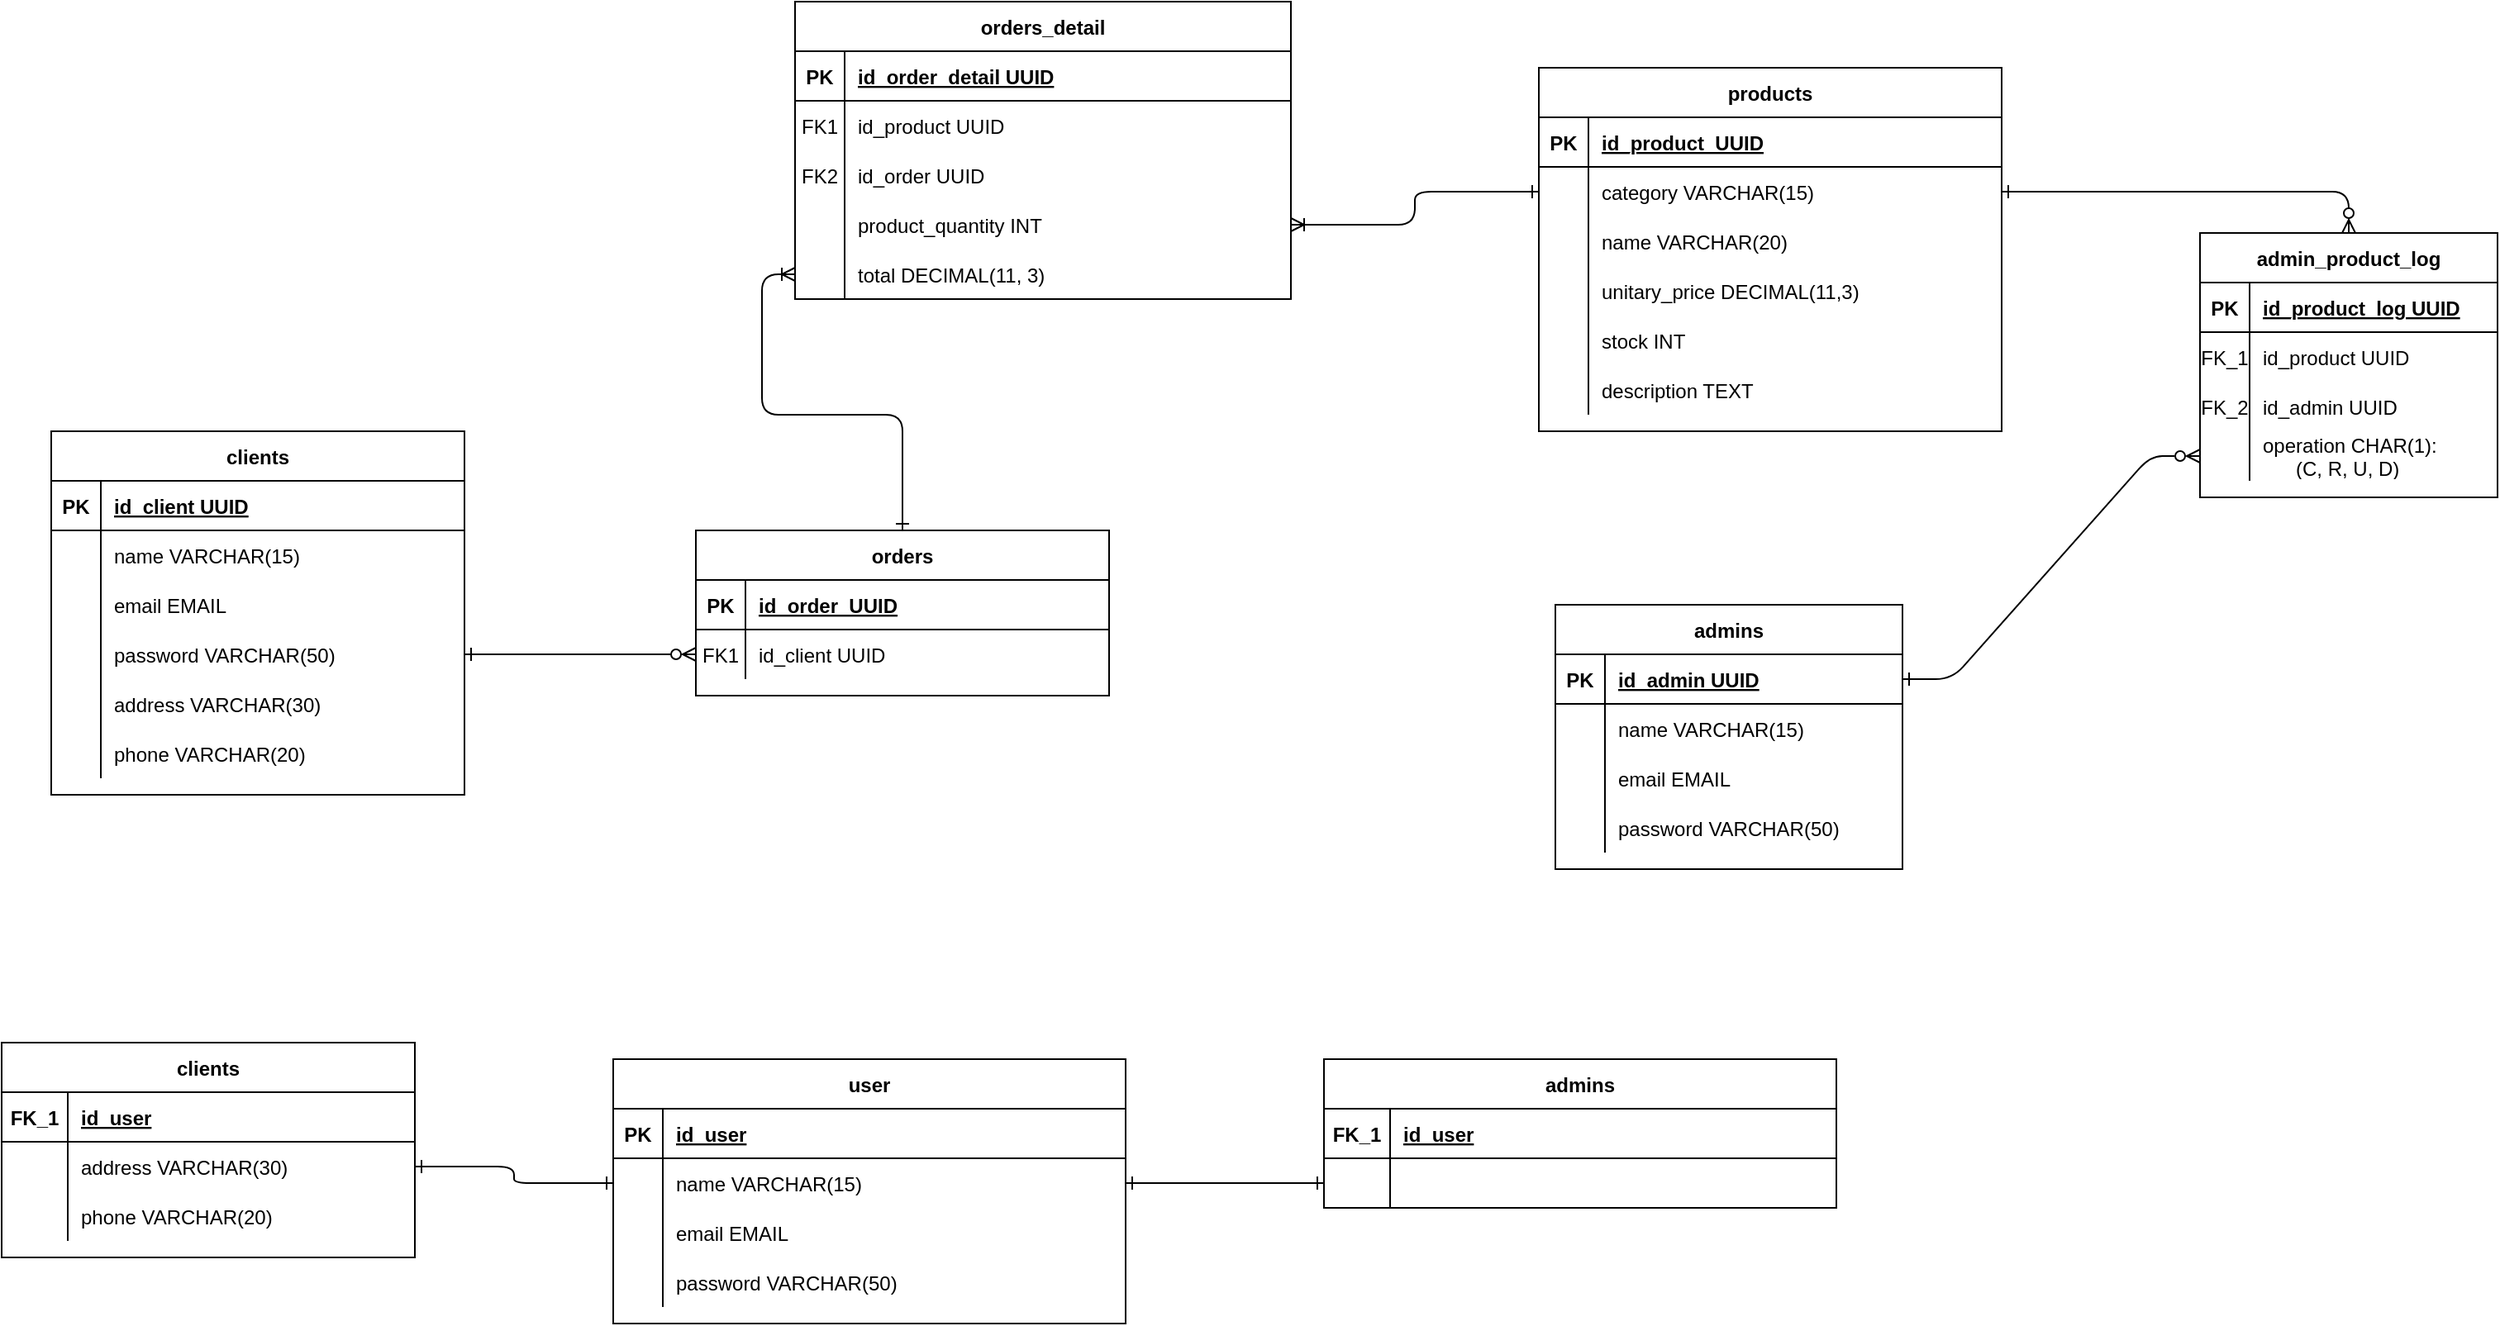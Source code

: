 <mxfile version="15.4.0" type="device"><diagram id="R2lEEEUBdFMjLlhIrx00" name="Page-1"><mxGraphModel dx="1810" dy="890" grid="1" gridSize="10" guides="1" tooltips="1" connect="1" arrows="1" fold="1" page="1" pageScale="1" pageWidth="850" pageHeight="1100" math="0" shadow="0" extFonts="Permanent Marker^https://fonts.googleapis.com/css?family=Permanent+Marker"><root><mxCell id="0"/><mxCell id="1" parent="0"/><mxCell id="C-vyLk0tnHw3VtMMgP7b-1" value="" style="edgeStyle=entityRelationEdgeStyle;endArrow=ERzeroToMany;startArrow=ERone;endFill=1;startFill=0;" parent="1" source="avUY45O5jfh0vcgyhvTm-42" target="C-vyLk0tnHw3VtMMgP7b-6" edge="1"><mxGeometry width="100" height="100" relative="1" as="geometry"><mxPoint x="340" y="720" as="sourcePoint"/><mxPoint x="440" y="620" as="targetPoint"/></mxGeometry></mxCell><mxCell id="PLPThpqUYtLmAG6PMmuG-39" style="edgeStyle=orthogonalEdgeStyle;rounded=1;orthogonalLoop=1;jettySize=auto;html=1;startArrow=ERone;startFill=0;endArrow=ERoneToMany;endFill=0;" parent="1" source="C-vyLk0tnHw3VtMMgP7b-2" target="PLPThpqUYtLmAG6PMmuG-15" edge="1"><mxGeometry relative="1" as="geometry"/></mxCell><mxCell id="C-vyLk0tnHw3VtMMgP7b-2" value="orders" style="shape=table;startSize=30;container=1;collapsible=1;childLayout=tableLayout;fixedRows=1;rowLines=0;fontStyle=1;align=center;resizeLast=1;" parent="1" vertex="1"><mxGeometry x="570" y="400" width="250" height="100" as="geometry"/></mxCell><mxCell id="C-vyLk0tnHw3VtMMgP7b-3" value="" style="shape=partialRectangle;collapsible=0;dropTarget=0;pointerEvents=0;fillColor=none;points=[[0,0.5],[1,0.5]];portConstraint=eastwest;top=0;left=0;right=0;bottom=1;" parent="C-vyLk0tnHw3VtMMgP7b-2" vertex="1"><mxGeometry y="30" width="250" height="30" as="geometry"/></mxCell><mxCell id="C-vyLk0tnHw3VtMMgP7b-4" value="PK" style="shape=partialRectangle;overflow=hidden;connectable=0;fillColor=none;top=0;left=0;bottom=0;right=0;fontStyle=1;" parent="C-vyLk0tnHw3VtMMgP7b-3" vertex="1"><mxGeometry width="30" height="30" as="geometry"><mxRectangle width="30" height="30" as="alternateBounds"/></mxGeometry></mxCell><mxCell id="C-vyLk0tnHw3VtMMgP7b-5" value="id_order  UUID" style="shape=partialRectangle;overflow=hidden;connectable=0;fillColor=none;top=0;left=0;bottom=0;right=0;align=left;spacingLeft=6;fontStyle=5;" parent="C-vyLk0tnHw3VtMMgP7b-3" vertex="1"><mxGeometry x="30" width="220" height="30" as="geometry"><mxRectangle width="220" height="30" as="alternateBounds"/></mxGeometry></mxCell><mxCell id="C-vyLk0tnHw3VtMMgP7b-6" value="" style="shape=partialRectangle;collapsible=0;dropTarget=0;pointerEvents=0;fillColor=none;points=[[0,0.5],[1,0.5]];portConstraint=eastwest;top=0;left=0;right=0;bottom=0;" parent="C-vyLk0tnHw3VtMMgP7b-2" vertex="1"><mxGeometry y="60" width="250" height="30" as="geometry"/></mxCell><mxCell id="C-vyLk0tnHw3VtMMgP7b-7" value="FK1" style="shape=partialRectangle;overflow=hidden;connectable=0;fillColor=none;top=0;left=0;bottom=0;right=0;" parent="C-vyLk0tnHw3VtMMgP7b-6" vertex="1"><mxGeometry width="30" height="30" as="geometry"><mxRectangle width="30" height="30" as="alternateBounds"/></mxGeometry></mxCell><mxCell id="C-vyLk0tnHw3VtMMgP7b-8" value="id_client UUID" style="shape=partialRectangle;overflow=hidden;connectable=0;fillColor=none;top=0;left=0;bottom=0;right=0;align=left;spacingLeft=6;" parent="C-vyLk0tnHw3VtMMgP7b-6" vertex="1"><mxGeometry x="30" width="220" height="30" as="geometry"><mxRectangle width="220" height="30" as="alternateBounds"/></mxGeometry></mxCell><mxCell id="C-vyLk0tnHw3VtMMgP7b-23" value="clients" style="shape=table;startSize=30;container=1;collapsible=1;childLayout=tableLayout;fixedRows=1;rowLines=0;fontStyle=1;align=center;resizeLast=1;" parent="1" vertex="1"><mxGeometry x="180" y="340" width="250" height="220" as="geometry"><mxRectangle x="120" y="120" width="100" height="30" as="alternateBounds"/></mxGeometry></mxCell><mxCell id="C-vyLk0tnHw3VtMMgP7b-24" value="" style="shape=partialRectangle;collapsible=0;dropTarget=0;pointerEvents=0;fillColor=none;points=[[0,0.5],[1,0.5]];portConstraint=eastwest;top=0;left=0;right=0;bottom=1;" parent="C-vyLk0tnHw3VtMMgP7b-23" vertex="1"><mxGeometry y="30" width="250" height="30" as="geometry"/></mxCell><mxCell id="C-vyLk0tnHw3VtMMgP7b-25" value="PK" style="shape=partialRectangle;overflow=hidden;connectable=0;fillColor=none;top=0;left=0;bottom=0;right=0;fontStyle=1;" parent="C-vyLk0tnHw3VtMMgP7b-24" vertex="1"><mxGeometry width="30" height="30" as="geometry"><mxRectangle width="30" height="30" as="alternateBounds"/></mxGeometry></mxCell><mxCell id="C-vyLk0tnHw3VtMMgP7b-26" value="id_client UUID" style="shape=partialRectangle;overflow=hidden;connectable=0;fillColor=none;top=0;left=0;bottom=0;right=0;align=left;spacingLeft=6;fontStyle=5;" parent="C-vyLk0tnHw3VtMMgP7b-24" vertex="1"><mxGeometry x="30" width="220" height="30" as="geometry"><mxRectangle width="220" height="30" as="alternateBounds"/></mxGeometry></mxCell><mxCell id="C-vyLk0tnHw3VtMMgP7b-27" value="" style="shape=partialRectangle;collapsible=0;dropTarget=0;pointerEvents=0;fillColor=none;points=[[0,0.5],[1,0.5]];portConstraint=eastwest;top=0;left=0;right=0;bottom=0;" parent="C-vyLk0tnHw3VtMMgP7b-23" vertex="1"><mxGeometry y="60" width="250" height="30" as="geometry"/></mxCell><mxCell id="C-vyLk0tnHw3VtMMgP7b-28" value="" style="shape=partialRectangle;overflow=hidden;connectable=0;fillColor=none;top=0;left=0;bottom=0;right=0;" parent="C-vyLk0tnHw3VtMMgP7b-27" vertex="1"><mxGeometry width="30" height="30" as="geometry"><mxRectangle width="30" height="30" as="alternateBounds"/></mxGeometry></mxCell><mxCell id="C-vyLk0tnHw3VtMMgP7b-29" value="name VARCHAR(15)" style="shape=partialRectangle;overflow=hidden;connectable=0;fillColor=none;top=0;left=0;bottom=0;right=0;align=left;spacingLeft=6;" parent="C-vyLk0tnHw3VtMMgP7b-27" vertex="1"><mxGeometry x="30" width="220" height="30" as="geometry"><mxRectangle width="220" height="30" as="alternateBounds"/></mxGeometry></mxCell><mxCell id="avUY45O5jfh0vcgyhvTm-14" value="" style="shape=partialRectangle;collapsible=0;dropTarget=0;pointerEvents=0;fillColor=none;points=[[0,0.5],[1,0.5]];portConstraint=eastwest;top=0;left=0;right=0;bottom=0;" parent="C-vyLk0tnHw3VtMMgP7b-23" vertex="1"><mxGeometry y="90" width="250" height="30" as="geometry"/></mxCell><mxCell id="avUY45O5jfh0vcgyhvTm-15" value="" style="shape=partialRectangle;overflow=hidden;connectable=0;fillColor=none;top=0;left=0;bottom=0;right=0;" parent="avUY45O5jfh0vcgyhvTm-14" vertex="1"><mxGeometry width="30" height="30" as="geometry"><mxRectangle width="30" height="30" as="alternateBounds"/></mxGeometry></mxCell><mxCell id="avUY45O5jfh0vcgyhvTm-16" value="email EMAIL" style="shape=partialRectangle;overflow=hidden;connectable=0;fillColor=none;top=0;left=0;bottom=0;right=0;align=left;spacingLeft=6;" parent="avUY45O5jfh0vcgyhvTm-14" vertex="1"><mxGeometry x="30" width="220" height="30" as="geometry"><mxRectangle width="220" height="30" as="alternateBounds"/></mxGeometry></mxCell><mxCell id="avUY45O5jfh0vcgyhvTm-42" value="" style="shape=partialRectangle;collapsible=0;dropTarget=0;pointerEvents=0;fillColor=none;points=[[0,0.5],[1,0.5]];portConstraint=eastwest;top=0;left=0;right=0;bottom=0;" parent="C-vyLk0tnHw3VtMMgP7b-23" vertex="1"><mxGeometry y="120" width="250" height="30" as="geometry"/></mxCell><mxCell id="avUY45O5jfh0vcgyhvTm-43" value="" style="shape=partialRectangle;overflow=hidden;connectable=0;fillColor=none;top=0;left=0;bottom=0;right=0;" parent="avUY45O5jfh0vcgyhvTm-42" vertex="1"><mxGeometry width="30" height="30" as="geometry"><mxRectangle width="30" height="30" as="alternateBounds"/></mxGeometry></mxCell><mxCell id="avUY45O5jfh0vcgyhvTm-44" value="password VARCHAR(50)" style="shape=partialRectangle;overflow=hidden;connectable=0;fillColor=none;top=0;left=0;bottom=0;right=0;align=left;spacingLeft=6;" parent="avUY45O5jfh0vcgyhvTm-42" vertex="1"><mxGeometry x="30" width="220" height="30" as="geometry"><mxRectangle width="220" height="30" as="alternateBounds"/></mxGeometry></mxCell><mxCell id="avUY45O5jfh0vcgyhvTm-2" value="" style="shape=partialRectangle;collapsible=0;dropTarget=0;pointerEvents=0;fillColor=none;points=[[0,0.5],[1,0.5]];portConstraint=eastwest;top=0;left=0;right=0;bottom=0;" parent="C-vyLk0tnHw3VtMMgP7b-23" vertex="1"><mxGeometry y="150" width="250" height="30" as="geometry"/></mxCell><mxCell id="avUY45O5jfh0vcgyhvTm-3" value="" style="shape=partialRectangle;overflow=hidden;connectable=0;fillColor=none;top=0;left=0;bottom=0;right=0;" parent="avUY45O5jfh0vcgyhvTm-2" vertex="1"><mxGeometry width="30" height="30" as="geometry"><mxRectangle width="30" height="30" as="alternateBounds"/></mxGeometry></mxCell><mxCell id="avUY45O5jfh0vcgyhvTm-4" value="address VARCHAR(30)" style="shape=partialRectangle;overflow=hidden;connectable=0;fillColor=none;top=0;left=0;bottom=0;right=0;align=left;spacingLeft=6;" parent="avUY45O5jfh0vcgyhvTm-2" vertex="1"><mxGeometry x="30" width="220" height="30" as="geometry"><mxRectangle width="220" height="30" as="alternateBounds"/></mxGeometry></mxCell><mxCell id="avUY45O5jfh0vcgyhvTm-8" value="" style="shape=partialRectangle;collapsible=0;dropTarget=0;pointerEvents=0;fillColor=none;points=[[0,0.5],[1,0.5]];portConstraint=eastwest;top=0;left=0;right=0;bottom=0;" parent="C-vyLk0tnHw3VtMMgP7b-23" vertex="1"><mxGeometry y="180" width="250" height="30" as="geometry"/></mxCell><mxCell id="avUY45O5jfh0vcgyhvTm-9" value="" style="shape=partialRectangle;overflow=hidden;connectable=0;fillColor=none;top=0;left=0;bottom=0;right=0;" parent="avUY45O5jfh0vcgyhvTm-8" vertex="1"><mxGeometry width="30" height="30" as="geometry"><mxRectangle width="30" height="30" as="alternateBounds"/></mxGeometry></mxCell><mxCell id="avUY45O5jfh0vcgyhvTm-10" value="phone VARCHAR(20)" style="shape=partialRectangle;overflow=hidden;connectable=0;fillColor=none;top=0;left=0;bottom=0;right=0;align=left;spacingLeft=6;" parent="avUY45O5jfh0vcgyhvTm-8" vertex="1"><mxGeometry x="30" width="220" height="30" as="geometry"><mxRectangle width="220" height="30" as="alternateBounds"/></mxGeometry></mxCell><mxCell id="avUY45O5jfh0vcgyhvTm-29" value="admins" style="shape=table;startSize=30;container=1;collapsible=1;childLayout=tableLayout;fixedRows=1;rowLines=0;fontStyle=1;align=center;resizeLast=1;" parent="1" vertex="1"><mxGeometry x="1090" y="445" width="210" height="160" as="geometry"/></mxCell><mxCell id="avUY45O5jfh0vcgyhvTm-30" value="" style="shape=partialRectangle;collapsible=0;dropTarget=0;pointerEvents=0;fillColor=none;top=0;left=0;bottom=1;right=0;points=[[0,0.5],[1,0.5]];portConstraint=eastwest;" parent="avUY45O5jfh0vcgyhvTm-29" vertex="1"><mxGeometry y="30" width="210" height="30" as="geometry"/></mxCell><mxCell id="avUY45O5jfh0vcgyhvTm-31" value="PK" style="shape=partialRectangle;connectable=0;fillColor=none;top=0;left=0;bottom=0;right=0;fontStyle=1;overflow=hidden;" parent="avUY45O5jfh0vcgyhvTm-30" vertex="1"><mxGeometry width="30" height="30" as="geometry"><mxRectangle width="30" height="30" as="alternateBounds"/></mxGeometry></mxCell><mxCell id="avUY45O5jfh0vcgyhvTm-32" value="id_admin UUID" style="shape=partialRectangle;connectable=0;fillColor=none;top=0;left=0;bottom=0;right=0;align=left;spacingLeft=6;fontStyle=5;overflow=hidden;" parent="avUY45O5jfh0vcgyhvTm-30" vertex="1"><mxGeometry x="30" width="180" height="30" as="geometry"><mxRectangle width="180" height="30" as="alternateBounds"/></mxGeometry></mxCell><mxCell id="avUY45O5jfh0vcgyhvTm-33" value="" style="shape=partialRectangle;collapsible=0;dropTarget=0;pointerEvents=0;fillColor=none;top=0;left=0;bottom=0;right=0;points=[[0,0.5],[1,0.5]];portConstraint=eastwest;" parent="avUY45O5jfh0vcgyhvTm-29" vertex="1"><mxGeometry y="60" width="210" height="30" as="geometry"/></mxCell><mxCell id="avUY45O5jfh0vcgyhvTm-34" value="" style="shape=partialRectangle;connectable=0;fillColor=none;top=0;left=0;bottom=0;right=0;editable=1;overflow=hidden;" parent="avUY45O5jfh0vcgyhvTm-33" vertex="1"><mxGeometry width="30" height="30" as="geometry"><mxRectangle width="30" height="30" as="alternateBounds"/></mxGeometry></mxCell><mxCell id="avUY45O5jfh0vcgyhvTm-35" value="name VARCHAR(15)" style="shape=partialRectangle;connectable=0;fillColor=none;top=0;left=0;bottom=0;right=0;align=left;spacingLeft=6;overflow=hidden;" parent="avUY45O5jfh0vcgyhvTm-33" vertex="1"><mxGeometry x="30" width="180" height="30" as="geometry"><mxRectangle width="180" height="30" as="alternateBounds"/></mxGeometry></mxCell><mxCell id="avUY45O5jfh0vcgyhvTm-36" value="" style="shape=partialRectangle;collapsible=0;dropTarget=0;pointerEvents=0;fillColor=none;top=0;left=0;bottom=0;right=0;points=[[0,0.5],[1,0.5]];portConstraint=eastwest;" parent="avUY45O5jfh0vcgyhvTm-29" vertex="1"><mxGeometry y="90" width="210" height="30" as="geometry"/></mxCell><mxCell id="avUY45O5jfh0vcgyhvTm-37" value="" style="shape=partialRectangle;connectable=0;fillColor=none;top=0;left=0;bottom=0;right=0;editable=1;overflow=hidden;" parent="avUY45O5jfh0vcgyhvTm-36" vertex="1"><mxGeometry width="30" height="30" as="geometry"><mxRectangle width="30" height="30" as="alternateBounds"/></mxGeometry></mxCell><mxCell id="avUY45O5jfh0vcgyhvTm-38" value="email EMAIL" style="shape=partialRectangle;connectable=0;fillColor=none;top=0;left=0;bottom=0;right=0;align=left;spacingLeft=6;overflow=hidden;" parent="avUY45O5jfh0vcgyhvTm-36" vertex="1"><mxGeometry x="30" width="180" height="30" as="geometry"><mxRectangle width="180" height="30" as="alternateBounds"/></mxGeometry></mxCell><mxCell id="avUY45O5jfh0vcgyhvTm-39" value="" style="shape=partialRectangle;collapsible=0;dropTarget=0;pointerEvents=0;fillColor=none;top=0;left=0;bottom=0;right=0;points=[[0,0.5],[1,0.5]];portConstraint=eastwest;" parent="avUY45O5jfh0vcgyhvTm-29" vertex="1"><mxGeometry y="120" width="210" height="30" as="geometry"/></mxCell><mxCell id="avUY45O5jfh0vcgyhvTm-40" value="" style="shape=partialRectangle;connectable=0;fillColor=none;top=0;left=0;bottom=0;right=0;editable=1;overflow=hidden;" parent="avUY45O5jfh0vcgyhvTm-39" vertex="1"><mxGeometry width="30" height="30" as="geometry"><mxRectangle width="30" height="30" as="alternateBounds"/></mxGeometry></mxCell><mxCell id="avUY45O5jfh0vcgyhvTm-41" value="password VARCHAR(50)" style="shape=partialRectangle;connectable=0;fillColor=none;top=0;left=0;bottom=0;right=0;align=left;spacingLeft=6;overflow=hidden;" parent="avUY45O5jfh0vcgyhvTm-39" vertex="1"><mxGeometry x="30" width="180" height="30" as="geometry"><mxRectangle width="180" height="30" as="alternateBounds"/></mxGeometry></mxCell><mxCell id="avUY45O5jfh0vcgyhvTm-49" value="products" style="shape=table;startSize=30;container=1;collapsible=1;childLayout=tableLayout;fixedRows=1;rowLines=0;fontStyle=1;align=center;resizeLast=1;" parent="1" vertex="1"><mxGeometry x="1080" y="120" width="280.0" height="220" as="geometry"/></mxCell><mxCell id="avUY45O5jfh0vcgyhvTm-50" value="" style="shape=partialRectangle;collapsible=0;dropTarget=0;pointerEvents=0;fillColor=none;top=0;left=0;bottom=1;right=0;points=[[0,0.5],[1,0.5]];portConstraint=eastwest;" parent="avUY45O5jfh0vcgyhvTm-49" vertex="1"><mxGeometry y="30" width="280.0" height="30" as="geometry"/></mxCell><mxCell id="avUY45O5jfh0vcgyhvTm-51" value="PK" style="shape=partialRectangle;connectable=0;fillColor=none;top=0;left=0;bottom=0;right=0;fontStyle=1;overflow=hidden;" parent="avUY45O5jfh0vcgyhvTm-50" vertex="1"><mxGeometry width="30" height="30" as="geometry"><mxRectangle width="30" height="30" as="alternateBounds"/></mxGeometry></mxCell><mxCell id="avUY45O5jfh0vcgyhvTm-52" value="id_product  UUID" style="shape=partialRectangle;connectable=0;fillColor=none;top=0;left=0;bottom=0;right=0;align=left;spacingLeft=6;fontStyle=5;overflow=hidden;" parent="avUY45O5jfh0vcgyhvTm-50" vertex="1"><mxGeometry x="30" width="250.0" height="30" as="geometry"><mxRectangle width="250.0" height="30" as="alternateBounds"/></mxGeometry></mxCell><mxCell id="PLPThpqUYtLmAG6PMmuG-40" value="" style="shape=partialRectangle;collapsible=0;dropTarget=0;pointerEvents=0;fillColor=none;top=0;left=0;bottom=0;right=0;points=[[0,0.5],[1,0.5]];portConstraint=eastwest;" parent="avUY45O5jfh0vcgyhvTm-49" vertex="1"><mxGeometry y="60" width="280.0" height="30" as="geometry"/></mxCell><mxCell id="PLPThpqUYtLmAG6PMmuG-41" value="" style="shape=partialRectangle;connectable=0;fillColor=none;top=0;left=0;bottom=0;right=0;editable=1;overflow=hidden;" parent="PLPThpqUYtLmAG6PMmuG-40" vertex="1"><mxGeometry width="30" height="30" as="geometry"><mxRectangle width="30" height="30" as="alternateBounds"/></mxGeometry></mxCell><mxCell id="PLPThpqUYtLmAG6PMmuG-42" value="category VARCHAR(15)" style="shape=partialRectangle;connectable=0;fillColor=none;top=0;left=0;bottom=0;right=0;align=left;spacingLeft=6;overflow=hidden;" parent="PLPThpqUYtLmAG6PMmuG-40" vertex="1"><mxGeometry x="30" width="250.0" height="30" as="geometry"><mxRectangle width="250.0" height="30" as="alternateBounds"/></mxGeometry></mxCell><mxCell id="avUY45O5jfh0vcgyhvTm-56" value="" style="shape=partialRectangle;collapsible=0;dropTarget=0;pointerEvents=0;fillColor=none;top=0;left=0;bottom=0;right=0;points=[[0,0.5],[1,0.5]];portConstraint=eastwest;" parent="avUY45O5jfh0vcgyhvTm-49" vertex="1"><mxGeometry y="90" width="280.0" height="30" as="geometry"/></mxCell><mxCell id="avUY45O5jfh0vcgyhvTm-57" value="" style="shape=partialRectangle;connectable=0;fillColor=none;top=0;left=0;bottom=0;right=0;editable=1;overflow=hidden;" parent="avUY45O5jfh0vcgyhvTm-56" vertex="1"><mxGeometry width="30" height="30" as="geometry"><mxRectangle width="30" height="30" as="alternateBounds"/></mxGeometry></mxCell><mxCell id="avUY45O5jfh0vcgyhvTm-58" value="name VARCHAR(20)" style="shape=partialRectangle;connectable=0;fillColor=none;top=0;left=0;bottom=0;right=0;align=left;spacingLeft=6;overflow=hidden;" parent="avUY45O5jfh0vcgyhvTm-56" vertex="1"><mxGeometry x="30" width="250.0" height="30" as="geometry"><mxRectangle width="250.0" height="30" as="alternateBounds"/></mxGeometry></mxCell><mxCell id="avUY45O5jfh0vcgyhvTm-59" value="" style="shape=partialRectangle;collapsible=0;dropTarget=0;pointerEvents=0;fillColor=none;top=0;left=0;bottom=0;right=0;points=[[0,0.5],[1,0.5]];portConstraint=eastwest;" parent="avUY45O5jfh0vcgyhvTm-49" vertex="1"><mxGeometry y="120" width="280.0" height="30" as="geometry"/></mxCell><mxCell id="avUY45O5jfh0vcgyhvTm-60" value="" style="shape=partialRectangle;connectable=0;fillColor=none;top=0;left=0;bottom=0;right=0;editable=1;overflow=hidden;" parent="avUY45O5jfh0vcgyhvTm-59" vertex="1"><mxGeometry width="30" height="30" as="geometry"><mxRectangle width="30" height="30" as="alternateBounds"/></mxGeometry></mxCell><mxCell id="avUY45O5jfh0vcgyhvTm-61" value="unitary_price DECIMAL(11,3)" style="shape=partialRectangle;connectable=0;fillColor=none;top=0;left=0;bottom=0;right=0;align=left;spacingLeft=6;overflow=hidden;" parent="avUY45O5jfh0vcgyhvTm-59" vertex="1"><mxGeometry x="30" width="250.0" height="30" as="geometry"><mxRectangle width="250.0" height="30" as="alternateBounds"/></mxGeometry></mxCell><mxCell id="avUY45O5jfh0vcgyhvTm-62" value="" style="shape=partialRectangle;collapsible=0;dropTarget=0;pointerEvents=0;fillColor=none;top=0;left=0;bottom=0;right=0;points=[[0,0.5],[1,0.5]];portConstraint=eastwest;" parent="avUY45O5jfh0vcgyhvTm-49" vertex="1"><mxGeometry y="150" width="280.0" height="30" as="geometry"/></mxCell><mxCell id="avUY45O5jfh0vcgyhvTm-63" value="" style="shape=partialRectangle;connectable=0;fillColor=none;top=0;left=0;bottom=0;right=0;editable=1;overflow=hidden;" parent="avUY45O5jfh0vcgyhvTm-62" vertex="1"><mxGeometry width="30" height="30" as="geometry"><mxRectangle width="30" height="30" as="alternateBounds"/></mxGeometry></mxCell><mxCell id="avUY45O5jfh0vcgyhvTm-64" value="stock INT" style="shape=partialRectangle;connectable=0;fillColor=none;top=0;left=0;bottom=0;right=0;align=left;spacingLeft=6;overflow=hidden;" parent="avUY45O5jfh0vcgyhvTm-62" vertex="1"><mxGeometry x="30" width="250.0" height="30" as="geometry"><mxRectangle width="250.0" height="30" as="alternateBounds"/></mxGeometry></mxCell><mxCell id="avUY45O5jfh0vcgyhvTm-99" value="" style="shape=partialRectangle;collapsible=0;dropTarget=0;pointerEvents=0;fillColor=none;top=0;left=0;bottom=0;right=0;points=[[0,0.5],[1,0.5]];portConstraint=eastwest;" parent="avUY45O5jfh0vcgyhvTm-49" vertex="1"><mxGeometry y="180" width="280.0" height="30" as="geometry"/></mxCell><mxCell id="avUY45O5jfh0vcgyhvTm-100" value="" style="shape=partialRectangle;connectable=0;fillColor=none;top=0;left=0;bottom=0;right=0;editable=1;overflow=hidden;" parent="avUY45O5jfh0vcgyhvTm-99" vertex="1"><mxGeometry width="30" height="30" as="geometry"><mxRectangle width="30" height="30" as="alternateBounds"/></mxGeometry></mxCell><mxCell id="avUY45O5jfh0vcgyhvTm-101" value="description TEXT" style="shape=partialRectangle;connectable=0;fillColor=none;top=0;left=0;bottom=0;right=0;align=left;spacingLeft=6;overflow=hidden;fontStyle=0" parent="avUY45O5jfh0vcgyhvTm-99" vertex="1"><mxGeometry x="30" width="250.0" height="30" as="geometry"><mxRectangle width="250.0" height="30" as="alternateBounds"/></mxGeometry></mxCell><mxCell id="PLPThpqUYtLmAG6PMmuG-2" value="orders_detail" style="shape=table;startSize=30;container=1;collapsible=1;childLayout=tableLayout;fixedRows=1;rowLines=0;fontStyle=1;align=center;resizeLast=1;" parent="1" vertex="1"><mxGeometry x="630" y="80" width="300" height="180" as="geometry"/></mxCell><mxCell id="PLPThpqUYtLmAG6PMmuG-3" value="" style="shape=partialRectangle;collapsible=0;dropTarget=0;pointerEvents=0;fillColor=none;top=0;left=0;bottom=1;right=0;points=[[0,0.5],[1,0.5]];portConstraint=eastwest;" parent="PLPThpqUYtLmAG6PMmuG-2" vertex="1"><mxGeometry y="30" width="300" height="30" as="geometry"/></mxCell><mxCell id="PLPThpqUYtLmAG6PMmuG-4" value="PK" style="shape=partialRectangle;connectable=0;fillColor=none;top=0;left=0;bottom=0;right=0;fontStyle=1;overflow=hidden;" parent="PLPThpqUYtLmAG6PMmuG-3" vertex="1"><mxGeometry width="30" height="30" as="geometry"><mxRectangle width="30" height="30" as="alternateBounds"/></mxGeometry></mxCell><mxCell id="PLPThpqUYtLmAG6PMmuG-5" value="id_order_detail UUID" style="shape=partialRectangle;connectable=0;fillColor=none;top=0;left=0;bottom=0;right=0;align=left;spacingLeft=6;fontStyle=5;overflow=hidden;" parent="PLPThpqUYtLmAG6PMmuG-3" vertex="1"><mxGeometry x="30" width="270" height="30" as="geometry"><mxRectangle width="270" height="30" as="alternateBounds"/></mxGeometry></mxCell><mxCell id="PLPThpqUYtLmAG6PMmuG-6" value="" style="shape=partialRectangle;collapsible=0;dropTarget=0;pointerEvents=0;fillColor=none;top=0;left=0;bottom=0;right=0;points=[[0,0.5],[1,0.5]];portConstraint=eastwest;" parent="PLPThpqUYtLmAG6PMmuG-2" vertex="1"><mxGeometry y="60" width="300" height="30" as="geometry"/></mxCell><mxCell id="PLPThpqUYtLmAG6PMmuG-7" value="FK1" style="shape=partialRectangle;connectable=0;fillColor=none;top=0;left=0;bottom=0;right=0;editable=1;overflow=hidden;" parent="PLPThpqUYtLmAG6PMmuG-6" vertex="1"><mxGeometry width="30" height="30" as="geometry"><mxRectangle width="30" height="30" as="alternateBounds"/></mxGeometry></mxCell><mxCell id="PLPThpqUYtLmAG6PMmuG-8" value="id_product UUID" style="shape=partialRectangle;connectable=0;fillColor=none;top=0;left=0;bottom=0;right=0;align=left;spacingLeft=6;overflow=hidden;" parent="PLPThpqUYtLmAG6PMmuG-6" vertex="1"><mxGeometry x="30" width="270" height="30" as="geometry"><mxRectangle width="270" height="30" as="alternateBounds"/></mxGeometry></mxCell><mxCell id="PLPThpqUYtLmAG6PMmuG-9" value="" style="shape=partialRectangle;collapsible=0;dropTarget=0;pointerEvents=0;fillColor=none;top=0;left=0;bottom=0;right=0;points=[[0,0.5],[1,0.5]];portConstraint=eastwest;" parent="PLPThpqUYtLmAG6PMmuG-2" vertex="1"><mxGeometry y="90" width="300" height="30" as="geometry"/></mxCell><mxCell id="PLPThpqUYtLmAG6PMmuG-10" value="FK2" style="shape=partialRectangle;connectable=0;fillColor=none;top=0;left=0;bottom=0;right=0;editable=1;overflow=hidden;" parent="PLPThpqUYtLmAG6PMmuG-9" vertex="1"><mxGeometry width="30" height="30" as="geometry"><mxRectangle width="30" height="30" as="alternateBounds"/></mxGeometry></mxCell><mxCell id="PLPThpqUYtLmAG6PMmuG-11" value="id_order UUID" style="shape=partialRectangle;connectable=0;fillColor=none;top=0;left=0;bottom=0;right=0;align=left;spacingLeft=6;overflow=hidden;" parent="PLPThpqUYtLmAG6PMmuG-9" vertex="1"><mxGeometry x="30" width="270" height="30" as="geometry"><mxRectangle width="270" height="30" as="alternateBounds"/></mxGeometry></mxCell><mxCell id="PLPThpqUYtLmAG6PMmuG-12" value="" style="shape=partialRectangle;collapsible=0;dropTarget=0;pointerEvents=0;fillColor=none;top=0;left=0;bottom=0;right=0;points=[[0,0.5],[1,0.5]];portConstraint=eastwest;" parent="PLPThpqUYtLmAG6PMmuG-2" vertex="1"><mxGeometry y="120" width="300" height="30" as="geometry"/></mxCell><mxCell id="PLPThpqUYtLmAG6PMmuG-13" value="" style="shape=partialRectangle;connectable=0;fillColor=none;top=0;left=0;bottom=0;right=0;editable=1;overflow=hidden;" parent="PLPThpqUYtLmAG6PMmuG-12" vertex="1"><mxGeometry width="30" height="30" as="geometry"><mxRectangle width="30" height="30" as="alternateBounds"/></mxGeometry></mxCell><mxCell id="PLPThpqUYtLmAG6PMmuG-14" value="product_quantity INT" style="shape=partialRectangle;connectable=0;fillColor=none;top=0;left=0;bottom=0;right=0;align=left;spacingLeft=6;overflow=hidden;" parent="PLPThpqUYtLmAG6PMmuG-12" vertex="1"><mxGeometry x="30" width="270" height="30" as="geometry"><mxRectangle width="270" height="30" as="alternateBounds"/></mxGeometry></mxCell><mxCell id="PLPThpqUYtLmAG6PMmuG-15" value="" style="shape=partialRectangle;collapsible=0;dropTarget=0;pointerEvents=0;fillColor=none;top=0;left=0;bottom=0;right=0;points=[[0,0.5],[1,0.5]];portConstraint=eastwest;" parent="PLPThpqUYtLmAG6PMmuG-2" vertex="1"><mxGeometry y="150" width="300" height="30" as="geometry"/></mxCell><mxCell id="PLPThpqUYtLmAG6PMmuG-16" value="" style="shape=partialRectangle;connectable=0;fillColor=none;top=0;left=0;bottom=0;right=0;editable=1;overflow=hidden;" parent="PLPThpqUYtLmAG6PMmuG-15" vertex="1"><mxGeometry width="30" height="30" as="geometry"><mxRectangle width="30" height="30" as="alternateBounds"/></mxGeometry></mxCell><mxCell id="PLPThpqUYtLmAG6PMmuG-17" value="total DECIMAL(11, 3)" style="shape=partialRectangle;connectable=0;fillColor=none;top=0;left=0;bottom=0;right=0;align=left;spacingLeft=6;overflow=hidden;" parent="PLPThpqUYtLmAG6PMmuG-15" vertex="1"><mxGeometry x="30" width="270" height="30" as="geometry"><mxRectangle width="270" height="30" as="alternateBounds"/></mxGeometry></mxCell><mxCell id="PLPThpqUYtLmAG6PMmuG-38" style="edgeStyle=orthogonalEdgeStyle;rounded=1;orthogonalLoop=1;jettySize=auto;html=1;startArrow=ERoneToMany;startFill=0;endArrow=ERone;endFill=0;" parent="1" source="PLPThpqUYtLmAG6PMmuG-12" target="PLPThpqUYtLmAG6PMmuG-40" edge="1"><mxGeometry relative="1" as="geometry"/></mxCell><mxCell id="zFloahjMWWhXqEwea3L9-14" value="clients" style="shape=table;startSize=30;container=1;collapsible=1;childLayout=tableLayout;fixedRows=1;rowLines=0;fontStyle=1;align=center;resizeLast=1;" parent="1" vertex="1"><mxGeometry x="150" y="710" width="250" height="130" as="geometry"><mxRectangle x="120" y="120" width="100" height="30" as="alternateBounds"/></mxGeometry></mxCell><mxCell id="zFloahjMWWhXqEwea3L9-15" value="" style="shape=partialRectangle;collapsible=0;dropTarget=0;pointerEvents=0;fillColor=none;points=[[0,0.5],[1,0.5]];portConstraint=eastwest;top=0;left=0;right=0;bottom=1;" parent="zFloahjMWWhXqEwea3L9-14" vertex="1"><mxGeometry y="30" width="250" height="30" as="geometry"/></mxCell><mxCell id="zFloahjMWWhXqEwea3L9-16" value="FK_1" style="shape=partialRectangle;overflow=hidden;connectable=0;fillColor=none;top=0;left=0;bottom=0;right=0;fontStyle=1;" parent="zFloahjMWWhXqEwea3L9-15" vertex="1"><mxGeometry width="40" height="30" as="geometry"><mxRectangle width="40" height="30" as="alternateBounds"/></mxGeometry></mxCell><mxCell id="zFloahjMWWhXqEwea3L9-17" value="id_user" style="shape=partialRectangle;overflow=hidden;connectable=0;fillColor=none;top=0;left=0;bottom=0;right=0;align=left;spacingLeft=6;fontStyle=5;" parent="zFloahjMWWhXqEwea3L9-15" vertex="1"><mxGeometry x="40" width="210" height="30" as="geometry"><mxRectangle width="210" height="30" as="alternateBounds"/></mxGeometry></mxCell><mxCell id="zFloahjMWWhXqEwea3L9-27" value="" style="shape=partialRectangle;collapsible=0;dropTarget=0;pointerEvents=0;fillColor=none;points=[[0,0.5],[1,0.5]];portConstraint=eastwest;top=0;left=0;right=0;bottom=0;" parent="zFloahjMWWhXqEwea3L9-14" vertex="1"><mxGeometry y="60" width="250" height="30" as="geometry"/></mxCell><mxCell id="zFloahjMWWhXqEwea3L9-28" value="" style="shape=partialRectangle;overflow=hidden;connectable=0;fillColor=none;top=0;left=0;bottom=0;right=0;" parent="zFloahjMWWhXqEwea3L9-27" vertex="1"><mxGeometry width="40" height="30" as="geometry"><mxRectangle width="40" height="30" as="alternateBounds"/></mxGeometry></mxCell><mxCell id="zFloahjMWWhXqEwea3L9-29" value="address VARCHAR(30)" style="shape=partialRectangle;overflow=hidden;connectable=0;fillColor=none;top=0;left=0;bottom=0;right=0;align=left;spacingLeft=6;" parent="zFloahjMWWhXqEwea3L9-27" vertex="1"><mxGeometry x="40" width="210" height="30" as="geometry"><mxRectangle width="210" height="30" as="alternateBounds"/></mxGeometry></mxCell><mxCell id="zFloahjMWWhXqEwea3L9-30" value="" style="shape=partialRectangle;collapsible=0;dropTarget=0;pointerEvents=0;fillColor=none;points=[[0,0.5],[1,0.5]];portConstraint=eastwest;top=0;left=0;right=0;bottom=0;" parent="zFloahjMWWhXqEwea3L9-14" vertex="1"><mxGeometry y="90" width="250" height="30" as="geometry"/></mxCell><mxCell id="zFloahjMWWhXqEwea3L9-31" value="" style="shape=partialRectangle;overflow=hidden;connectable=0;fillColor=none;top=0;left=0;bottom=0;right=0;" parent="zFloahjMWWhXqEwea3L9-30" vertex="1"><mxGeometry width="40" height="30" as="geometry"><mxRectangle width="40" height="30" as="alternateBounds"/></mxGeometry></mxCell><mxCell id="zFloahjMWWhXqEwea3L9-32" value="phone VARCHAR(20)" style="shape=partialRectangle;overflow=hidden;connectable=0;fillColor=none;top=0;left=0;bottom=0;right=0;align=left;spacingLeft=6;" parent="zFloahjMWWhXqEwea3L9-30" vertex="1"><mxGeometry x="40" width="210" height="30" as="geometry"><mxRectangle width="210" height="30" as="alternateBounds"/></mxGeometry></mxCell><mxCell id="zFloahjMWWhXqEwea3L9-33" value="admins" style="shape=table;startSize=30;container=1;collapsible=1;childLayout=tableLayout;fixedRows=1;rowLines=0;fontStyle=1;align=center;resizeLast=1;" parent="1" vertex="1"><mxGeometry x="950" y="720" width="310" height="90" as="geometry"/></mxCell><mxCell id="zFloahjMWWhXqEwea3L9-34" value="" style="shape=partialRectangle;collapsible=0;dropTarget=0;pointerEvents=0;fillColor=none;top=0;left=0;bottom=1;right=0;points=[[0,0.5],[1,0.5]];portConstraint=eastwest;" parent="zFloahjMWWhXqEwea3L9-33" vertex="1"><mxGeometry y="30" width="310" height="30" as="geometry"/></mxCell><mxCell id="zFloahjMWWhXqEwea3L9-35" value="FK_1" style="shape=partialRectangle;connectable=0;fillColor=none;top=0;left=0;bottom=0;right=0;fontStyle=1;overflow=hidden;" parent="zFloahjMWWhXqEwea3L9-34" vertex="1"><mxGeometry width="40" height="30" as="geometry"><mxRectangle width="40" height="30" as="alternateBounds"/></mxGeometry></mxCell><mxCell id="zFloahjMWWhXqEwea3L9-36" value="id_user" style="shape=partialRectangle;connectable=0;fillColor=none;top=0;left=0;bottom=0;right=0;align=left;spacingLeft=6;fontStyle=5;overflow=hidden;" parent="zFloahjMWWhXqEwea3L9-34" vertex="1"><mxGeometry x="40" width="270" height="30" as="geometry"><mxRectangle width="270" height="30" as="alternateBounds"/></mxGeometry></mxCell><mxCell id="zFloahjMWWhXqEwea3L9-37" value="" style="shape=partialRectangle;collapsible=0;dropTarget=0;pointerEvents=0;fillColor=none;top=0;left=0;bottom=0;right=0;points=[[0,0.5],[1,0.5]];portConstraint=eastwest;" parent="zFloahjMWWhXqEwea3L9-33" vertex="1"><mxGeometry y="60" width="310" height="30" as="geometry"/></mxCell><mxCell id="zFloahjMWWhXqEwea3L9-38" value="" style="shape=partialRectangle;connectable=0;fillColor=none;top=0;left=0;bottom=0;right=0;editable=1;overflow=hidden;" parent="zFloahjMWWhXqEwea3L9-37" vertex="1"><mxGeometry width="40" height="30" as="geometry"><mxRectangle width="40" height="30" as="alternateBounds"/></mxGeometry></mxCell><mxCell id="zFloahjMWWhXqEwea3L9-39" value="" style="shape=partialRectangle;connectable=0;fillColor=none;top=0;left=0;bottom=0;right=0;align=left;spacingLeft=6;overflow=hidden;" parent="zFloahjMWWhXqEwea3L9-37" vertex="1"><mxGeometry x="40" width="270" height="30" as="geometry"><mxRectangle width="270" height="30" as="alternateBounds"/></mxGeometry></mxCell><mxCell id="zFloahjMWWhXqEwea3L9-46" value="user" style="shape=table;startSize=30;container=1;collapsible=1;childLayout=tableLayout;fixedRows=1;rowLines=0;fontStyle=1;align=center;resizeLast=1;" parent="1" vertex="1"><mxGeometry x="520" y="720" width="310.0" height="160" as="geometry"/></mxCell><mxCell id="zFloahjMWWhXqEwea3L9-47" value="" style="shape=partialRectangle;collapsible=0;dropTarget=0;pointerEvents=0;fillColor=none;top=0;left=0;bottom=1;right=0;points=[[0,0.5],[1,0.5]];portConstraint=eastwest;" parent="zFloahjMWWhXqEwea3L9-46" vertex="1"><mxGeometry y="30" width="310.0" height="30" as="geometry"/></mxCell><mxCell id="zFloahjMWWhXqEwea3L9-48" value="PK" style="shape=partialRectangle;connectable=0;fillColor=none;top=0;left=0;bottom=0;right=0;fontStyle=1;overflow=hidden;" parent="zFloahjMWWhXqEwea3L9-47" vertex="1"><mxGeometry width="30" height="30" as="geometry"><mxRectangle width="30" height="30" as="alternateBounds"/></mxGeometry></mxCell><mxCell id="zFloahjMWWhXqEwea3L9-49" value="id_user" style="shape=partialRectangle;connectable=0;fillColor=none;top=0;left=0;bottom=0;right=0;align=left;spacingLeft=6;fontStyle=5;overflow=hidden;" parent="zFloahjMWWhXqEwea3L9-47" vertex="1"><mxGeometry x="30" width="280.0" height="30" as="geometry"><mxRectangle width="280.0" height="30" as="alternateBounds"/></mxGeometry></mxCell><mxCell id="zFloahjMWWhXqEwea3L9-50" value="" style="shape=partialRectangle;collapsible=0;dropTarget=0;pointerEvents=0;fillColor=none;top=0;left=0;bottom=0;right=0;points=[[0,0.5],[1,0.5]];portConstraint=eastwest;" parent="zFloahjMWWhXqEwea3L9-46" vertex="1"><mxGeometry y="60" width="310.0" height="30" as="geometry"/></mxCell><mxCell id="zFloahjMWWhXqEwea3L9-51" value="" style="shape=partialRectangle;connectable=0;fillColor=none;top=0;left=0;bottom=0;right=0;editable=1;overflow=hidden;" parent="zFloahjMWWhXqEwea3L9-50" vertex="1"><mxGeometry width="30" height="30" as="geometry"><mxRectangle width="30" height="30" as="alternateBounds"/></mxGeometry></mxCell><mxCell id="zFloahjMWWhXqEwea3L9-52" value="name VARCHAR(15)" style="shape=partialRectangle;connectable=0;fillColor=none;top=0;left=0;bottom=0;right=0;align=left;spacingLeft=6;overflow=hidden;" parent="zFloahjMWWhXqEwea3L9-50" vertex="1"><mxGeometry x="30" width="280.0" height="30" as="geometry"><mxRectangle width="280.0" height="30" as="alternateBounds"/></mxGeometry></mxCell><mxCell id="zFloahjMWWhXqEwea3L9-53" value="" style="shape=partialRectangle;collapsible=0;dropTarget=0;pointerEvents=0;fillColor=none;top=0;left=0;bottom=0;right=0;points=[[0,0.5],[1,0.5]];portConstraint=eastwest;" parent="zFloahjMWWhXqEwea3L9-46" vertex="1"><mxGeometry y="90" width="310.0" height="30" as="geometry"/></mxCell><mxCell id="zFloahjMWWhXqEwea3L9-54" value="" style="shape=partialRectangle;connectable=0;fillColor=none;top=0;left=0;bottom=0;right=0;editable=1;overflow=hidden;" parent="zFloahjMWWhXqEwea3L9-53" vertex="1"><mxGeometry width="30" height="30" as="geometry"><mxRectangle width="30" height="30" as="alternateBounds"/></mxGeometry></mxCell><mxCell id="zFloahjMWWhXqEwea3L9-55" value="email EMAIL" style="shape=partialRectangle;connectable=0;fillColor=none;top=0;left=0;bottom=0;right=0;align=left;spacingLeft=6;overflow=hidden;" parent="zFloahjMWWhXqEwea3L9-53" vertex="1"><mxGeometry x="30" width="280.0" height="30" as="geometry"><mxRectangle width="280.0" height="30" as="alternateBounds"/></mxGeometry></mxCell><mxCell id="zFloahjMWWhXqEwea3L9-56" value="" style="shape=partialRectangle;collapsible=0;dropTarget=0;pointerEvents=0;fillColor=none;top=0;left=0;bottom=0;right=0;points=[[0,0.5],[1,0.5]];portConstraint=eastwest;" parent="zFloahjMWWhXqEwea3L9-46" vertex="1"><mxGeometry y="120" width="310.0" height="30" as="geometry"/></mxCell><mxCell id="zFloahjMWWhXqEwea3L9-57" value="" style="shape=partialRectangle;connectable=0;fillColor=none;top=0;left=0;bottom=0;right=0;editable=1;overflow=hidden;" parent="zFloahjMWWhXqEwea3L9-56" vertex="1"><mxGeometry width="30" height="30" as="geometry"><mxRectangle width="30" height="30" as="alternateBounds"/></mxGeometry></mxCell><mxCell id="zFloahjMWWhXqEwea3L9-58" value="password VARCHAR(50)" style="shape=partialRectangle;connectable=0;fillColor=none;top=0;left=0;bottom=0;right=0;align=left;spacingLeft=6;overflow=hidden;" parent="zFloahjMWWhXqEwea3L9-56" vertex="1"><mxGeometry x="30" width="280.0" height="30" as="geometry"><mxRectangle width="280.0" height="30" as="alternateBounds"/></mxGeometry></mxCell><mxCell id="zFloahjMWWhXqEwea3L9-59" style="edgeStyle=orthogonalEdgeStyle;rounded=1;orthogonalLoop=1;jettySize=auto;html=1;endArrow=ERone;endFill=0;startArrow=ERone;startFill=0;" parent="1" source="zFloahjMWWhXqEwea3L9-27" target="zFloahjMWWhXqEwea3L9-50" edge="1"><mxGeometry relative="1" as="geometry"/></mxCell><mxCell id="zFloahjMWWhXqEwea3L9-60" style="edgeStyle=orthogonalEdgeStyle;rounded=1;orthogonalLoop=1;jettySize=auto;html=1;startArrow=ERone;startFill=0;endArrow=ERone;endFill=0;" parent="1" source="zFloahjMWWhXqEwea3L9-50" target="zFloahjMWWhXqEwea3L9-37" edge="1"><mxGeometry relative="1" as="geometry"/></mxCell><mxCell id="fpQGl5JAL4hB2xy_VXdV-19" style="edgeStyle=orthogonalEdgeStyle;rounded=1;orthogonalLoop=1;jettySize=auto;html=1;endArrow=ERone;endFill=0;startArrow=ERzeroToMany;startFill=1;" parent="1" source="fpQGl5JAL4hB2xy_VXdV-5" target="PLPThpqUYtLmAG6PMmuG-40" edge="1"><mxGeometry relative="1" as="geometry"/></mxCell><mxCell id="fpQGl5JAL4hB2xy_VXdV-5" value="admin_product_log" style="shape=table;startSize=30;container=1;collapsible=1;childLayout=tableLayout;fixedRows=1;rowLines=0;fontStyle=1;align=center;resizeLast=1;" parent="1" vertex="1"><mxGeometry x="1480" y="220" width="180" height="160" as="geometry"/></mxCell><mxCell id="fpQGl5JAL4hB2xy_VXdV-6" value="" style="shape=partialRectangle;collapsible=0;dropTarget=0;pointerEvents=0;fillColor=none;top=0;left=0;bottom=1;right=0;points=[[0,0.5],[1,0.5]];portConstraint=eastwest;" parent="fpQGl5JAL4hB2xy_VXdV-5" vertex="1"><mxGeometry y="30" width="180" height="30" as="geometry"/></mxCell><mxCell id="fpQGl5JAL4hB2xy_VXdV-7" value="PK" style="shape=partialRectangle;connectable=0;fillColor=none;top=0;left=0;bottom=0;right=0;fontStyle=1;overflow=hidden;" parent="fpQGl5JAL4hB2xy_VXdV-6" vertex="1"><mxGeometry width="30" height="30" as="geometry"><mxRectangle width="30" height="30" as="alternateBounds"/></mxGeometry></mxCell><mxCell id="fpQGl5JAL4hB2xy_VXdV-8" value="id_product_log UUID" style="shape=partialRectangle;connectable=0;fillColor=none;top=0;left=0;bottom=0;right=0;align=left;spacingLeft=6;fontStyle=5;overflow=hidden;" parent="fpQGl5JAL4hB2xy_VXdV-6" vertex="1"><mxGeometry x="30" width="150" height="30" as="geometry"><mxRectangle width="150" height="30" as="alternateBounds"/></mxGeometry></mxCell><mxCell id="fpQGl5JAL4hB2xy_VXdV-9" value="" style="shape=partialRectangle;collapsible=0;dropTarget=0;pointerEvents=0;fillColor=none;top=0;left=0;bottom=0;right=0;points=[[0,0.5],[1,0.5]];portConstraint=eastwest;" parent="fpQGl5JAL4hB2xy_VXdV-5" vertex="1"><mxGeometry y="60" width="180" height="30" as="geometry"/></mxCell><mxCell id="fpQGl5JAL4hB2xy_VXdV-10" value="FK_1" style="shape=partialRectangle;connectable=0;fillColor=none;top=0;left=0;bottom=0;right=0;editable=1;overflow=hidden;" parent="fpQGl5JAL4hB2xy_VXdV-9" vertex="1"><mxGeometry width="30" height="30" as="geometry"><mxRectangle width="30" height="30" as="alternateBounds"/></mxGeometry></mxCell><mxCell id="fpQGl5JAL4hB2xy_VXdV-11" value="id_product UUID" style="shape=partialRectangle;connectable=0;fillColor=none;top=0;left=0;bottom=0;right=0;align=left;spacingLeft=6;overflow=hidden;" parent="fpQGl5JAL4hB2xy_VXdV-9" vertex="1"><mxGeometry x="30" width="150" height="30" as="geometry"><mxRectangle width="150" height="30" as="alternateBounds"/></mxGeometry></mxCell><mxCell id="fpQGl5JAL4hB2xy_VXdV-12" value="" style="shape=partialRectangle;collapsible=0;dropTarget=0;pointerEvents=0;fillColor=none;top=0;left=0;bottom=0;right=0;points=[[0,0.5],[1,0.5]];portConstraint=eastwest;" parent="fpQGl5JAL4hB2xy_VXdV-5" vertex="1"><mxGeometry y="90" width="180" height="30" as="geometry"/></mxCell><mxCell id="fpQGl5JAL4hB2xy_VXdV-13" value="FK_2" style="shape=partialRectangle;connectable=0;fillColor=none;top=0;left=0;bottom=0;right=0;editable=1;overflow=hidden;" parent="fpQGl5JAL4hB2xy_VXdV-12" vertex="1"><mxGeometry width="30" height="30" as="geometry"><mxRectangle width="30" height="30" as="alternateBounds"/></mxGeometry></mxCell><mxCell id="fpQGl5JAL4hB2xy_VXdV-14" value="id_admin UUID" style="shape=partialRectangle;connectable=0;fillColor=none;top=0;left=0;bottom=0;right=0;align=left;spacingLeft=6;overflow=hidden;" parent="fpQGl5JAL4hB2xy_VXdV-12" vertex="1"><mxGeometry x="30" width="150" height="30" as="geometry"><mxRectangle width="150" height="30" as="alternateBounds"/></mxGeometry></mxCell><mxCell id="fpQGl5JAL4hB2xy_VXdV-15" value="" style="shape=partialRectangle;collapsible=0;dropTarget=0;pointerEvents=0;fillColor=none;top=0;left=0;bottom=0;right=0;points=[[0,0.5],[1,0.5]];portConstraint=eastwest;" parent="fpQGl5JAL4hB2xy_VXdV-5" vertex="1"><mxGeometry y="120" width="180" height="30" as="geometry"/></mxCell><mxCell id="fpQGl5JAL4hB2xy_VXdV-16" value="" style="shape=partialRectangle;connectable=0;fillColor=none;top=0;left=0;bottom=0;right=0;editable=1;overflow=hidden;" parent="fpQGl5JAL4hB2xy_VXdV-15" vertex="1"><mxGeometry width="30" height="30" as="geometry"><mxRectangle width="30" height="30" as="alternateBounds"/></mxGeometry></mxCell><mxCell id="fpQGl5JAL4hB2xy_VXdV-17" value="operation CHAR(1):&#10;      (C, R, U, D)" style="shape=partialRectangle;connectable=0;fillColor=none;top=0;left=0;bottom=0;right=0;align=left;spacingLeft=6;overflow=hidden;" parent="fpQGl5JAL4hB2xy_VXdV-15" vertex="1"><mxGeometry x="30" width="150" height="30" as="geometry"><mxRectangle width="150" height="30" as="alternateBounds"/></mxGeometry></mxCell><mxCell id="fpQGl5JAL4hB2xy_VXdV-18" style="edgeStyle=entityRelationEdgeStyle;rounded=1;orthogonalLoop=1;jettySize=auto;html=1;strokeColor=none;endArrow=ERzeroToMany;endFill=0;startArrow=ERone;startFill=0;" parent="1" source="avUY45O5jfh0vcgyhvTm-33" edge="1"><mxGeometry relative="1" as="geometry"><mxPoint x="1580" y="380" as="targetPoint"/></mxGeometry></mxCell><mxCell id="fpQGl5JAL4hB2xy_VXdV-20" style="edgeStyle=entityRelationEdgeStyle;rounded=1;orthogonalLoop=1;jettySize=auto;html=1;startArrow=ERone;startFill=0;endArrow=ERzeroToMany;endFill=0;strokeColor=default;" parent="1" source="avUY45O5jfh0vcgyhvTm-30" target="fpQGl5JAL4hB2xy_VXdV-15" edge="1"><mxGeometry relative="1" as="geometry"><mxPoint x="1420" y="510" as="sourcePoint"/></mxGeometry></mxCell></root></mxGraphModel></diagram></mxfile>
